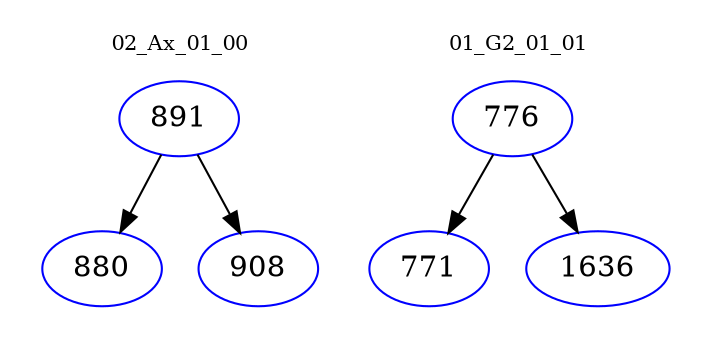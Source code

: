digraph{
subgraph cluster_0 {
color = white
label = "02_Ax_01_00";
fontsize=10;
T0_891 [label="891", color="blue"]
T0_891 -> T0_880 [color="black"]
T0_880 [label="880", color="blue"]
T0_891 -> T0_908 [color="black"]
T0_908 [label="908", color="blue"]
}
subgraph cluster_1 {
color = white
label = "01_G2_01_01";
fontsize=10;
T1_776 [label="776", color="blue"]
T1_776 -> T1_771 [color="black"]
T1_771 [label="771", color="blue"]
T1_776 -> T1_1636 [color="black"]
T1_1636 [label="1636", color="blue"]
}
}
